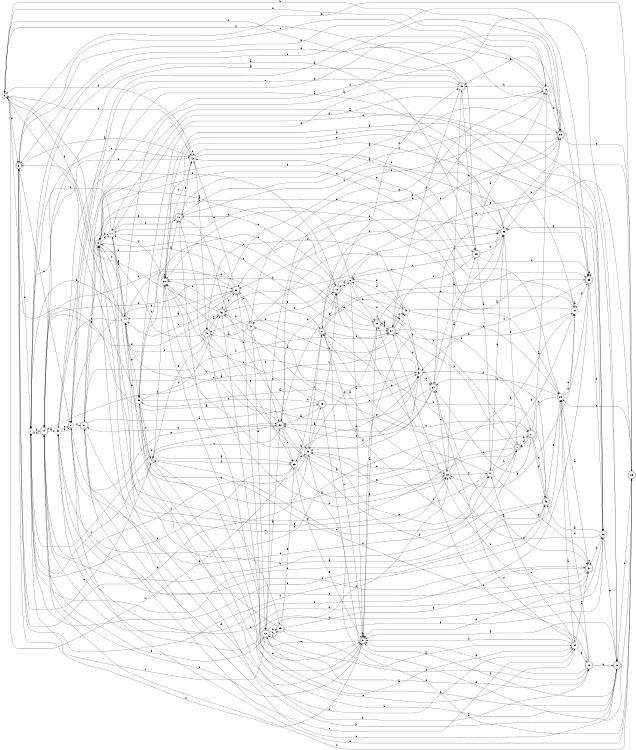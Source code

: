 digraph n43_1 {
__start0 [label="" shape="none"];

rankdir=LR;
size="8,5";

s0 [style="filled", color="black", fillcolor="white" shape="circle", label="0"];
s1 [style="filled", color="black", fillcolor="white" shape="circle", label="1"];
s2 [style="rounded,filled", color="black", fillcolor="white" shape="doublecircle", label="2"];
s3 [style="rounded,filled", color="black", fillcolor="white" shape="doublecircle", label="3"];
s4 [style="filled", color="black", fillcolor="white" shape="circle", label="4"];
s5 [style="rounded,filled", color="black", fillcolor="white" shape="doublecircle", label="5"];
s6 [style="filled", color="black", fillcolor="white" shape="circle", label="6"];
s7 [style="rounded,filled", color="black", fillcolor="white" shape="doublecircle", label="7"];
s8 [style="filled", color="black", fillcolor="white" shape="circle", label="8"];
s9 [style="rounded,filled", color="black", fillcolor="white" shape="doublecircle", label="9"];
s10 [style="rounded,filled", color="black", fillcolor="white" shape="doublecircle", label="10"];
s11 [style="filled", color="black", fillcolor="white" shape="circle", label="11"];
s12 [style="rounded,filled", color="black", fillcolor="white" shape="doublecircle", label="12"];
s13 [style="rounded,filled", color="black", fillcolor="white" shape="doublecircle", label="13"];
s14 [style="rounded,filled", color="black", fillcolor="white" shape="doublecircle", label="14"];
s15 [style="filled", color="black", fillcolor="white" shape="circle", label="15"];
s16 [style="rounded,filled", color="black", fillcolor="white" shape="doublecircle", label="16"];
s17 [style="rounded,filled", color="black", fillcolor="white" shape="doublecircle", label="17"];
s18 [style="rounded,filled", color="black", fillcolor="white" shape="doublecircle", label="18"];
s19 [style="rounded,filled", color="black", fillcolor="white" shape="doublecircle", label="19"];
s20 [style="filled", color="black", fillcolor="white" shape="circle", label="20"];
s21 [style="filled", color="black", fillcolor="white" shape="circle", label="21"];
s22 [style="filled", color="black", fillcolor="white" shape="circle", label="22"];
s23 [style="filled", color="black", fillcolor="white" shape="circle", label="23"];
s24 [style="filled", color="black", fillcolor="white" shape="circle", label="24"];
s25 [style="rounded,filled", color="black", fillcolor="white" shape="doublecircle", label="25"];
s26 [style="rounded,filled", color="black", fillcolor="white" shape="doublecircle", label="26"];
s27 [style="rounded,filled", color="black", fillcolor="white" shape="doublecircle", label="27"];
s28 [style="filled", color="black", fillcolor="white" shape="circle", label="28"];
s29 [style="rounded,filled", color="black", fillcolor="white" shape="doublecircle", label="29"];
s30 [style="rounded,filled", color="black", fillcolor="white" shape="doublecircle", label="30"];
s31 [style="rounded,filled", color="black", fillcolor="white" shape="doublecircle", label="31"];
s32 [style="rounded,filled", color="black", fillcolor="white" shape="doublecircle", label="32"];
s33 [style="rounded,filled", color="black", fillcolor="white" shape="doublecircle", label="33"];
s34 [style="rounded,filled", color="black", fillcolor="white" shape="doublecircle", label="34"];
s35 [style="filled", color="black", fillcolor="white" shape="circle", label="35"];
s36 [style="filled", color="black", fillcolor="white" shape="circle", label="36"];
s37 [style="rounded,filled", color="black", fillcolor="white" shape="doublecircle", label="37"];
s38 [style="filled", color="black", fillcolor="white" shape="circle", label="38"];
s39 [style="rounded,filled", color="black", fillcolor="white" shape="doublecircle", label="39"];
s40 [style="filled", color="black", fillcolor="white" shape="circle", label="40"];
s41 [style="filled", color="black", fillcolor="white" shape="circle", label="41"];
s42 [style="filled", color="black", fillcolor="white" shape="circle", label="42"];
s43 [style="rounded,filled", color="black", fillcolor="white" shape="doublecircle", label="43"];
s44 [style="filled", color="black", fillcolor="white" shape="circle", label="44"];
s45 [style="rounded,filled", color="black", fillcolor="white" shape="doublecircle", label="45"];
s46 [style="rounded,filled", color="black", fillcolor="white" shape="doublecircle", label="46"];
s47 [style="rounded,filled", color="black", fillcolor="white" shape="doublecircle", label="47"];
s48 [style="filled", color="black", fillcolor="white" shape="circle", label="48"];
s49 [style="rounded,filled", color="black", fillcolor="white" shape="doublecircle", label="49"];
s50 [style="filled", color="black", fillcolor="white" shape="circle", label="50"];
s51 [style="filled", color="black", fillcolor="white" shape="circle", label="51"];
s52 [style="rounded,filled", color="black", fillcolor="white" shape="doublecircle", label="52"];
s0 -> s51 [label="a"];
s0 -> s39 [label="b"];
s0 -> s42 [label="c"];
s0 -> s5 [label="d"];
s0 -> s51 [label="e"];
s0 -> s15 [label="f"];
s1 -> s26 [label="a"];
s1 -> s43 [label="b"];
s1 -> s42 [label="c"];
s1 -> s52 [label="d"];
s1 -> s43 [label="e"];
s1 -> s14 [label="f"];
s2 -> s33 [label="a"];
s2 -> s39 [label="b"];
s2 -> s27 [label="c"];
s2 -> s45 [label="d"];
s2 -> s37 [label="e"];
s2 -> s19 [label="f"];
s3 -> s28 [label="a"];
s3 -> s11 [label="b"];
s3 -> s37 [label="c"];
s3 -> s44 [label="d"];
s3 -> s11 [label="e"];
s3 -> s26 [label="f"];
s4 -> s23 [label="a"];
s4 -> s16 [label="b"];
s4 -> s24 [label="c"];
s4 -> s1 [label="d"];
s4 -> s23 [label="e"];
s4 -> s38 [label="f"];
s5 -> s42 [label="a"];
s5 -> s33 [label="b"];
s5 -> s15 [label="c"];
s5 -> s8 [label="d"];
s5 -> s4 [label="e"];
s5 -> s1 [label="f"];
s6 -> s9 [label="a"];
s6 -> s30 [label="b"];
s6 -> s11 [label="c"];
s6 -> s48 [label="d"];
s6 -> s46 [label="e"];
s6 -> s19 [label="f"];
s7 -> s44 [label="a"];
s7 -> s27 [label="b"];
s7 -> s6 [label="c"];
s7 -> s3 [label="d"];
s7 -> s4 [label="e"];
s7 -> s37 [label="f"];
s8 -> s39 [label="a"];
s8 -> s32 [label="b"];
s8 -> s41 [label="c"];
s8 -> s29 [label="d"];
s8 -> s52 [label="e"];
s8 -> s17 [label="f"];
s9 -> s30 [label="a"];
s9 -> s9 [label="b"];
s9 -> s2 [label="c"];
s9 -> s17 [label="d"];
s9 -> s32 [label="e"];
s9 -> s5 [label="f"];
s10 -> s39 [label="a"];
s10 -> s42 [label="b"];
s10 -> s36 [label="c"];
s10 -> s35 [label="d"];
s10 -> s9 [label="e"];
s10 -> s3 [label="f"];
s11 -> s44 [label="a"];
s11 -> s4 [label="b"];
s11 -> s16 [label="c"];
s11 -> s30 [label="d"];
s11 -> s1 [label="e"];
s11 -> s10 [label="f"];
s12 -> s52 [label="a"];
s12 -> s25 [label="b"];
s12 -> s25 [label="c"];
s12 -> s22 [label="d"];
s12 -> s1 [label="e"];
s12 -> s18 [label="f"];
s13 -> s52 [label="a"];
s13 -> s19 [label="b"];
s13 -> s51 [label="c"];
s13 -> s29 [label="d"];
s13 -> s38 [label="e"];
s13 -> s40 [label="f"];
s14 -> s50 [label="a"];
s14 -> s7 [label="b"];
s14 -> s1 [label="c"];
s14 -> s32 [label="d"];
s14 -> s9 [label="e"];
s14 -> s12 [label="f"];
s15 -> s34 [label="a"];
s15 -> s49 [label="b"];
s15 -> s1 [label="c"];
s15 -> s17 [label="d"];
s15 -> s11 [label="e"];
s15 -> s39 [label="f"];
s16 -> s9 [label="a"];
s16 -> s3 [label="b"];
s16 -> s3 [label="c"];
s16 -> s12 [label="d"];
s16 -> s29 [label="e"];
s16 -> s9 [label="f"];
s17 -> s13 [label="a"];
s17 -> s37 [label="b"];
s17 -> s22 [label="c"];
s17 -> s24 [label="d"];
s17 -> s3 [label="e"];
s17 -> s16 [label="f"];
s18 -> s9 [label="a"];
s18 -> s37 [label="b"];
s18 -> s16 [label="c"];
s18 -> s20 [label="d"];
s18 -> s30 [label="e"];
s18 -> s12 [label="f"];
s19 -> s8 [label="a"];
s19 -> s52 [label="b"];
s19 -> s10 [label="c"];
s19 -> s49 [label="d"];
s19 -> s6 [label="e"];
s19 -> s51 [label="f"];
s20 -> s24 [label="a"];
s20 -> s34 [label="b"];
s20 -> s7 [label="c"];
s20 -> s21 [label="d"];
s20 -> s42 [label="e"];
s20 -> s21 [label="f"];
s21 -> s21 [label="a"];
s21 -> s9 [label="b"];
s21 -> s3 [label="c"];
s21 -> s33 [label="d"];
s21 -> s3 [label="e"];
s21 -> s38 [label="f"];
s22 -> s47 [label="a"];
s22 -> s21 [label="b"];
s22 -> s41 [label="c"];
s22 -> s19 [label="d"];
s22 -> s35 [label="e"];
s22 -> s49 [label="f"];
s23 -> s22 [label="a"];
s23 -> s0 [label="b"];
s23 -> s2 [label="c"];
s23 -> s35 [label="d"];
s23 -> s9 [label="e"];
s23 -> s1 [label="f"];
s24 -> s31 [label="a"];
s24 -> s9 [label="b"];
s24 -> s41 [label="c"];
s24 -> s34 [label="d"];
s24 -> s17 [label="e"];
s24 -> s18 [label="f"];
s25 -> s24 [label="a"];
s25 -> s31 [label="b"];
s25 -> s12 [label="c"];
s25 -> s44 [label="d"];
s25 -> s23 [label="e"];
s25 -> s28 [label="f"];
s26 -> s41 [label="a"];
s26 -> s36 [label="b"];
s26 -> s6 [label="c"];
s26 -> s37 [label="d"];
s26 -> s33 [label="e"];
s26 -> s0 [label="f"];
s27 -> s15 [label="a"];
s27 -> s34 [label="b"];
s27 -> s43 [label="c"];
s27 -> s7 [label="d"];
s27 -> s46 [label="e"];
s27 -> s43 [label="f"];
s28 -> s43 [label="a"];
s28 -> s50 [label="b"];
s28 -> s50 [label="c"];
s28 -> s22 [label="d"];
s28 -> s16 [label="e"];
s28 -> s36 [label="f"];
s29 -> s35 [label="a"];
s29 -> s5 [label="b"];
s29 -> s20 [label="c"];
s29 -> s2 [label="d"];
s29 -> s6 [label="e"];
s29 -> s14 [label="f"];
s30 -> s37 [label="a"];
s30 -> s38 [label="b"];
s30 -> s30 [label="c"];
s30 -> s36 [label="d"];
s30 -> s40 [label="e"];
s30 -> s35 [label="f"];
s31 -> s20 [label="a"];
s31 -> s28 [label="b"];
s31 -> s31 [label="c"];
s31 -> s9 [label="d"];
s31 -> s8 [label="e"];
s31 -> s40 [label="f"];
s32 -> s44 [label="a"];
s32 -> s47 [label="b"];
s32 -> s42 [label="c"];
s32 -> s0 [label="d"];
s32 -> s44 [label="e"];
s32 -> s14 [label="f"];
s33 -> s22 [label="a"];
s33 -> s14 [label="b"];
s33 -> s51 [label="c"];
s33 -> s28 [label="d"];
s33 -> s33 [label="e"];
s33 -> s5 [label="f"];
s34 -> s26 [label="a"];
s34 -> s38 [label="b"];
s34 -> s22 [label="c"];
s34 -> s52 [label="d"];
s34 -> s39 [label="e"];
s34 -> s52 [label="f"];
s35 -> s13 [label="a"];
s35 -> s41 [label="b"];
s35 -> s2 [label="c"];
s35 -> s5 [label="d"];
s35 -> s22 [label="e"];
s35 -> s14 [label="f"];
s36 -> s38 [label="a"];
s36 -> s32 [label="b"];
s36 -> s47 [label="c"];
s36 -> s7 [label="d"];
s36 -> s38 [label="e"];
s36 -> s32 [label="f"];
s37 -> s30 [label="a"];
s37 -> s48 [label="b"];
s37 -> s48 [label="c"];
s37 -> s34 [label="d"];
s37 -> s14 [label="e"];
s37 -> s27 [label="f"];
s38 -> s10 [label="a"];
s38 -> s48 [label="b"];
s38 -> s38 [label="c"];
s38 -> s25 [label="d"];
s38 -> s42 [label="e"];
s38 -> s11 [label="f"];
s39 -> s10 [label="a"];
s39 -> s36 [label="b"];
s39 -> s29 [label="c"];
s39 -> s12 [label="d"];
s39 -> s49 [label="e"];
s39 -> s46 [label="f"];
s40 -> s51 [label="a"];
s40 -> s18 [label="b"];
s40 -> s9 [label="c"];
s40 -> s46 [label="d"];
s40 -> s4 [label="e"];
s40 -> s28 [label="f"];
s41 -> s10 [label="a"];
s41 -> s7 [label="b"];
s41 -> s36 [label="c"];
s41 -> s31 [label="d"];
s41 -> s3 [label="e"];
s41 -> s21 [label="f"];
s42 -> s45 [label="a"];
s42 -> s33 [label="b"];
s42 -> s28 [label="c"];
s42 -> s42 [label="d"];
s42 -> s14 [label="e"];
s42 -> s0 [label="f"];
s43 -> s11 [label="a"];
s43 -> s2 [label="b"];
s43 -> s51 [label="c"];
s43 -> s2 [label="d"];
s43 -> s20 [label="e"];
s43 -> s5 [label="f"];
s44 -> s39 [label="a"];
s44 -> s1 [label="b"];
s44 -> s50 [label="c"];
s44 -> s2 [label="d"];
s44 -> s40 [label="e"];
s44 -> s0 [label="f"];
s45 -> s46 [label="a"];
s45 -> s23 [label="b"];
s45 -> s22 [label="c"];
s45 -> s3 [label="d"];
s45 -> s4 [label="e"];
s45 -> s44 [label="f"];
s46 -> s24 [label="a"];
s46 -> s32 [label="b"];
s46 -> s20 [label="c"];
s46 -> s14 [label="d"];
s46 -> s38 [label="e"];
s46 -> s5 [label="f"];
s47 -> s45 [label="a"];
s47 -> s46 [label="b"];
s47 -> s52 [label="c"];
s47 -> s12 [label="d"];
s47 -> s15 [label="e"];
s47 -> s19 [label="f"];
s48 -> s33 [label="a"];
s48 -> s20 [label="b"];
s48 -> s51 [label="c"];
s48 -> s52 [label="d"];
s48 -> s6 [label="e"];
s48 -> s45 [label="f"];
s49 -> s14 [label="a"];
s49 -> s0 [label="b"];
s49 -> s26 [label="c"];
s49 -> s40 [label="d"];
s49 -> s8 [label="e"];
s49 -> s37 [label="f"];
s50 -> s21 [label="a"];
s50 -> s8 [label="b"];
s50 -> s27 [label="c"];
s50 -> s19 [label="d"];
s50 -> s8 [label="e"];
s50 -> s31 [label="f"];
s51 -> s31 [label="a"];
s51 -> s32 [label="b"];
s51 -> s34 [label="c"];
s51 -> s23 [label="d"];
s51 -> s44 [label="e"];
s51 -> s35 [label="f"];
s52 -> s38 [label="a"];
s52 -> s17 [label="b"];
s52 -> s4 [label="c"];
s52 -> s20 [label="d"];
s52 -> s23 [label="e"];
s52 -> s15 [label="f"];

}